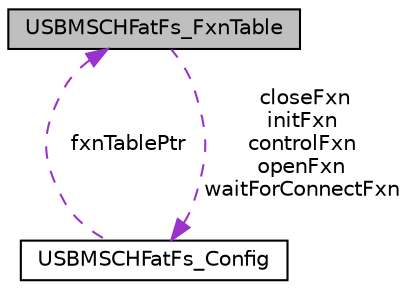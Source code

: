 digraph "USBMSCHFatFs_FxnTable"
{
  edge [fontname="Helvetica",fontsize="10",labelfontname="Helvetica",labelfontsize="10"];
  node [fontname="Helvetica",fontsize="10",shape=record];
  Node1 [label="USBMSCHFatFs_FxnTable",height=0.2,width=0.4,color="black", fillcolor="grey75", style="filled", fontcolor="black"];
  Node2 -> Node1 [dir="back",color="darkorchid3",fontsize="10",style="dashed",label=" closeFxn\ninitFxn\ncontrolFxn\nopenFxn\nwaitForConnectFxn" ,fontname="Helvetica"];
  Node2 [label="USBMSCHFatFs_Config",height=0.2,width=0.4,color="black", fillcolor="white", style="filled",URL="$struct_u_s_b_m_s_c_h_fat_fs___config.html",tooltip="USBMSCHFatFs Global configuration. "];
  Node1 -> Node2 [dir="back",color="darkorchid3",fontsize="10",style="dashed",label=" fxnTablePtr" ,fontname="Helvetica"];
}
